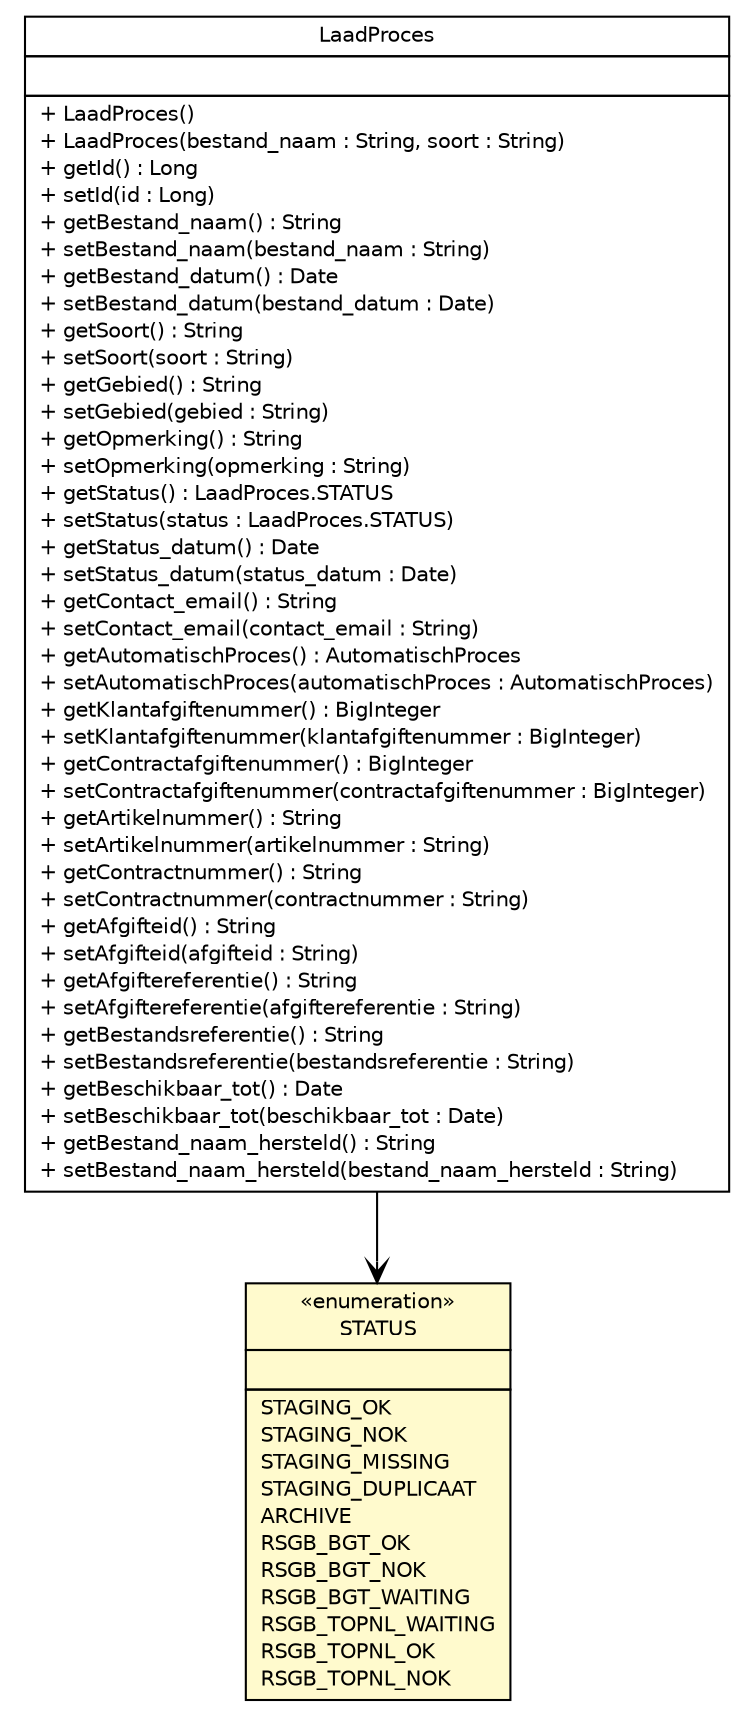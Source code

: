 #!/usr/local/bin/dot
#
# Class diagram 
# Generated by UMLGraph version R5_6-24-gf6e263 (http://www.umlgraph.org/)
#

digraph G {
	edge [fontname="Helvetica",fontsize=10,labelfontname="Helvetica",labelfontsize=10];
	node [fontname="Helvetica",fontsize=10,shape=plaintext];
	nodesep=0.25;
	ranksep=0.5;
	// nl.b3p.brmo.persistence.staging.LaadProces
	c574 [label=<<table title="nl.b3p.brmo.persistence.staging.LaadProces" border="0" cellborder="1" cellspacing="0" cellpadding="2" port="p" href="./LaadProces.html">
		<tr><td><table border="0" cellspacing="0" cellpadding="1">
<tr><td align="center" balign="center"> LaadProces </td></tr>
		</table></td></tr>
		<tr><td><table border="0" cellspacing="0" cellpadding="1">
<tr><td align="left" balign="left">  </td></tr>
		</table></td></tr>
		<tr><td><table border="0" cellspacing="0" cellpadding="1">
<tr><td align="left" balign="left"> + LaadProces() </td></tr>
<tr><td align="left" balign="left"> + LaadProces(bestand_naam : String, soort : String) </td></tr>
<tr><td align="left" balign="left"> + getId() : Long </td></tr>
<tr><td align="left" balign="left"> + setId(id : Long) </td></tr>
<tr><td align="left" balign="left"> + getBestand_naam() : String </td></tr>
<tr><td align="left" balign="left"> + setBestand_naam(bestand_naam : String) </td></tr>
<tr><td align="left" balign="left"> + getBestand_datum() : Date </td></tr>
<tr><td align="left" balign="left"> + setBestand_datum(bestand_datum : Date) </td></tr>
<tr><td align="left" balign="left"> + getSoort() : String </td></tr>
<tr><td align="left" balign="left"> + setSoort(soort : String) </td></tr>
<tr><td align="left" balign="left"> + getGebied() : String </td></tr>
<tr><td align="left" balign="left"> + setGebied(gebied : String) </td></tr>
<tr><td align="left" balign="left"> + getOpmerking() : String </td></tr>
<tr><td align="left" balign="left"> + setOpmerking(opmerking : String) </td></tr>
<tr><td align="left" balign="left"> + getStatus() : LaadProces.STATUS </td></tr>
<tr><td align="left" balign="left"> + setStatus(status : LaadProces.STATUS) </td></tr>
<tr><td align="left" balign="left"> + getStatus_datum() : Date </td></tr>
<tr><td align="left" balign="left"> + setStatus_datum(status_datum : Date) </td></tr>
<tr><td align="left" balign="left"> + getContact_email() : String </td></tr>
<tr><td align="left" balign="left"> + setContact_email(contact_email : String) </td></tr>
<tr><td align="left" balign="left"> + getAutomatischProces() : AutomatischProces </td></tr>
<tr><td align="left" balign="left"> + setAutomatischProces(automatischProces : AutomatischProces) </td></tr>
<tr><td align="left" balign="left"> + getKlantafgiftenummer() : BigInteger </td></tr>
<tr><td align="left" balign="left"> + setKlantafgiftenummer(klantafgiftenummer : BigInteger) </td></tr>
<tr><td align="left" balign="left"> + getContractafgiftenummer() : BigInteger </td></tr>
<tr><td align="left" balign="left"> + setContractafgiftenummer(contractafgiftenummer : BigInteger) </td></tr>
<tr><td align="left" balign="left"> + getArtikelnummer() : String </td></tr>
<tr><td align="left" balign="left"> + setArtikelnummer(artikelnummer : String) </td></tr>
<tr><td align="left" balign="left"> + getContractnummer() : String </td></tr>
<tr><td align="left" balign="left"> + setContractnummer(contractnummer : String) </td></tr>
<tr><td align="left" balign="left"> + getAfgifteid() : String </td></tr>
<tr><td align="left" balign="left"> + setAfgifteid(afgifteid : String) </td></tr>
<tr><td align="left" balign="left"> + getAfgiftereferentie() : String </td></tr>
<tr><td align="left" balign="left"> + setAfgiftereferentie(afgiftereferentie : String) </td></tr>
<tr><td align="left" balign="left"> + getBestandsreferentie() : String </td></tr>
<tr><td align="left" balign="left"> + setBestandsreferentie(bestandsreferentie : String) </td></tr>
<tr><td align="left" balign="left"> + getBeschikbaar_tot() : Date </td></tr>
<tr><td align="left" balign="left"> + setBeschikbaar_tot(beschikbaar_tot : Date) </td></tr>
<tr><td align="left" balign="left"> + getBestand_naam_hersteld() : String </td></tr>
<tr><td align="left" balign="left"> + setBestand_naam_hersteld(bestand_naam_hersteld : String) </td></tr>
		</table></td></tr>
		</table>>, URL="./LaadProces.html", fontname="Helvetica", fontcolor="black", fontsize=10.0];
	// nl.b3p.brmo.persistence.staging.LaadProces.STATUS
	c575 [label=<<table title="nl.b3p.brmo.persistence.staging.LaadProces.STATUS" border="0" cellborder="1" cellspacing="0" cellpadding="2" port="p" bgcolor="lemonChiffon" href="./LaadProces.STATUS.html">
		<tr><td><table border="0" cellspacing="0" cellpadding="1">
<tr><td align="center" balign="center"> &#171;enumeration&#187; </td></tr>
<tr><td align="center" balign="center"> STATUS </td></tr>
		</table></td></tr>
		<tr><td><table border="0" cellspacing="0" cellpadding="1">
<tr><td align="left" balign="left">  </td></tr>
		</table></td></tr>
		<tr><td><table border="0" cellspacing="0" cellpadding="1">
<tr><td align="left" balign="left"> STAGING_OK </td></tr>
<tr><td align="left" balign="left"> STAGING_NOK </td></tr>
<tr><td align="left" balign="left"> STAGING_MISSING </td></tr>
<tr><td align="left" balign="left"> STAGING_DUPLICAAT </td></tr>
<tr><td align="left" balign="left"> ARCHIVE </td></tr>
<tr><td align="left" balign="left"> RSGB_BGT_OK </td></tr>
<tr><td align="left" balign="left"> RSGB_BGT_NOK </td></tr>
<tr><td align="left" balign="left"> RSGB_BGT_WAITING </td></tr>
<tr><td align="left" balign="left"> RSGB_TOPNL_WAITING </td></tr>
<tr><td align="left" balign="left"> RSGB_TOPNL_OK </td></tr>
<tr><td align="left" balign="left"> RSGB_TOPNL_NOK </td></tr>
		</table></td></tr>
		</table>>, URL="./LaadProces.STATUS.html", fontname="Helvetica", fontcolor="black", fontsize=10.0];
	// nl.b3p.brmo.persistence.staging.LaadProces NAVASSOC nl.b3p.brmo.persistence.staging.LaadProces.STATUS
	c574:p -> c575:p [taillabel="", label="", headlabel="", fontname="Helvetica", fontcolor="black", fontsize=10.0, color="black", arrowhead=open];
}

